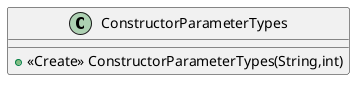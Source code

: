 @startuml
class ConstructorParameterTypes {
+ <<Create>> ConstructorParameterTypes(String,int)
}
@enduml